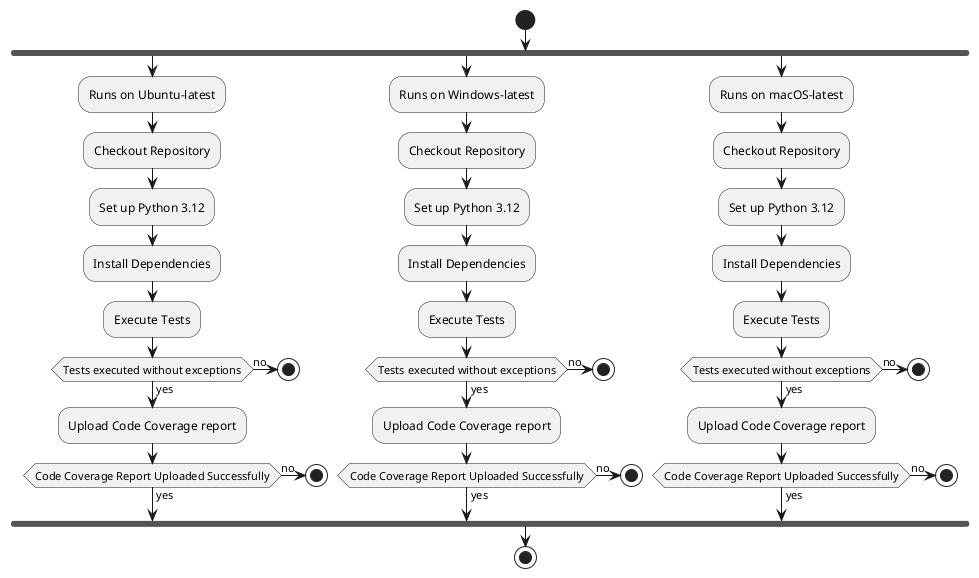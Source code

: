 @startuml
start
fork
:Runs on Ubuntu-latest;
:Checkout Repository;
:Set up Python 3.12;
:Install Dependencies;
:Execute Tests;

if (Tests executed without exceptions) then (yes)
    :Upload Code Coverage report;
    if (Code Coverage Report Uploaded Successfully) then (yes)
    else (no)
        stop
    endif

else (no)
    stop
endif

fork again
:Runs on Windows-latest;
:Checkout Repository;
:Set up Python 3.12;
:Install Dependencies;
:Execute Tests;

if (Tests executed without exceptions) then (yes)
    :Upload Code Coverage report;
    if (Code Coverage Report Uploaded Successfully) then (yes)
    else (no)
        stop
    endif

else (no)
    stop
endif

fork again
:Runs on macOS-latest;
:Checkout Repository;
:Set up Python 3.12;
:Install Dependencies;
:Execute Tests;

if (Tests executed without exceptions) then (yes)
    :Upload Code Coverage report;
    if (Code Coverage Report Uploaded Successfully) then (yes)
    else (no)
        stop
    endif

else (no)
    stop
endif

endfork
stop

@enduml
